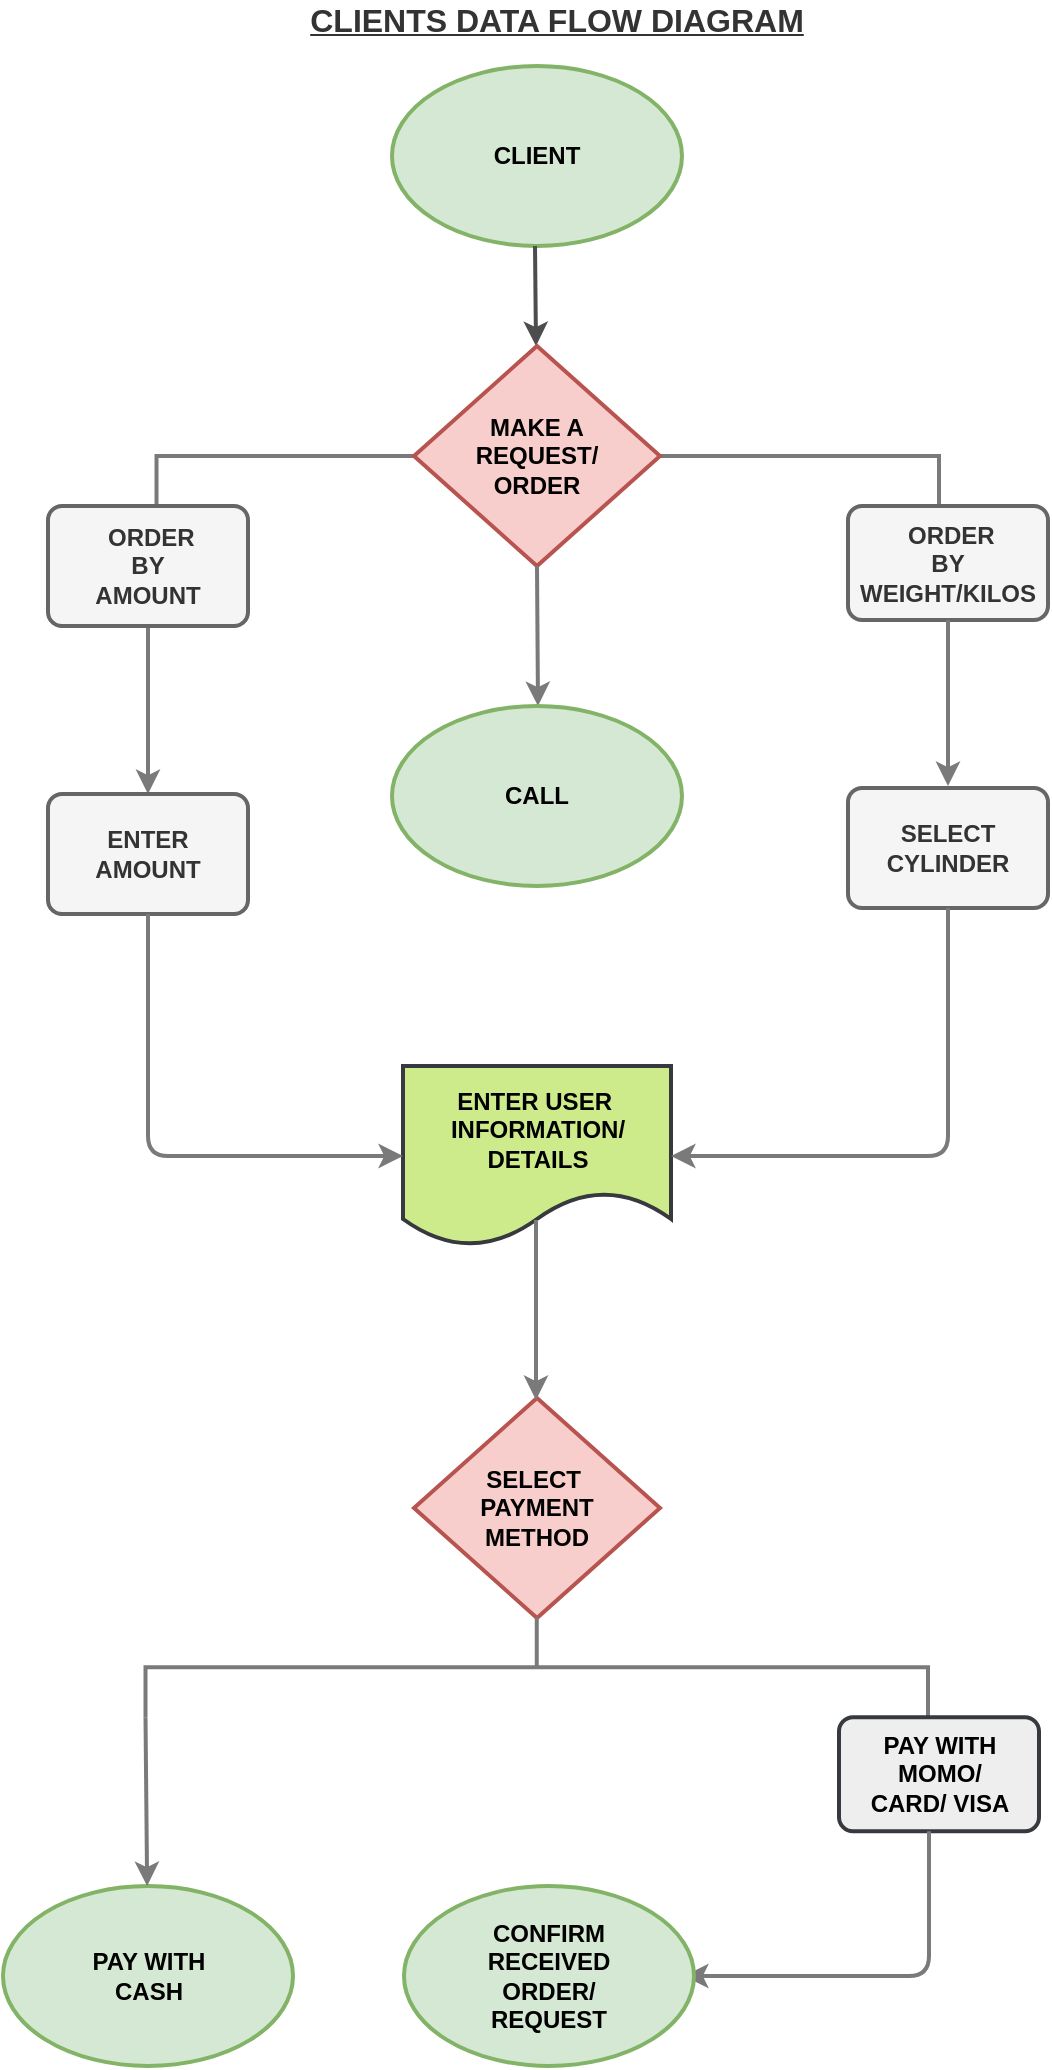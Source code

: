 <mxfile version="15.1.1" type="github" pages="3">
  <diagram id="xCoged-vUTL7jiI4qW3H" name="CLIENTS">
    <mxGraphModel dx="868" dy="1666" grid="1" gridSize="10" guides="1" tooltips="1" connect="1" arrows="1" fold="1" page="1" pageScale="1" pageWidth="850" pageHeight="1100" math="0" shadow="0">
      <root>
        <mxCell id="0" />
        <mxCell id="1" parent="0" />
        <mxCell id="f1c7EMjEffJ2syLSifQz-1" value="&lt;b&gt;CLIENT&lt;/b&gt;" style="strokeWidth=2;html=1;shape=mxgraph.flowchart.start_1;whiteSpace=wrap;strokeColor=#82b366;fillColor=#d5e8d4;" parent="1" vertex="1">
          <mxGeometry x="322" y="-1057" width="145" height="90" as="geometry" />
        </mxCell>
        <mxCell id="f1c7EMjEffJ2syLSifQz-2" value="" style="strokeWidth=2;html=1;shape=mxgraph.flowchart.annotation_2;align=left;labelPosition=right;pointerEvents=1;rotation=90;strokeColor=#7A7A7A;" parent="1" vertex="1">
          <mxGeometry x="374.88" y="-1057.62" width="50" height="391.25" as="geometry" />
        </mxCell>
        <mxCell id="f1c7EMjEffJ2syLSifQz-3" value="&lt;b&gt;&amp;nbsp;ORDER&lt;br&gt;BY&lt;br&gt;AMOUNT&lt;/b&gt;" style="rounded=1;whiteSpace=wrap;html=1;absoluteArcSize=1;arcSize=14;strokeWidth=2;strokeColor=#666666;fillColor=#f5f5f5;fontColor=#333333;" parent="1" vertex="1">
          <mxGeometry x="150" y="-837" width="100" height="60" as="geometry" />
        </mxCell>
        <mxCell id="f1c7EMjEffJ2syLSifQz-4" value="&lt;b&gt;&lt;span&gt;&amp;nbsp;ORDER&lt;/span&gt;&lt;br&gt;&lt;span&gt;BY&lt;/span&gt;&lt;br&gt;WEIGHT/KILOS&lt;/b&gt;" style="rounded=1;whiteSpace=wrap;html=1;absoluteArcSize=1;arcSize=14;strokeWidth=2;strokeColor=#666666;fillColor=#f5f5f5;fontColor=#333333;" parent="1" vertex="1">
          <mxGeometry x="550" y="-837" width="100" height="57" as="geometry" />
        </mxCell>
        <mxCell id="f1c7EMjEffJ2syLSifQz-9" value="" style="endArrow=classic;html=1;strokeColor=#4D4D4D;exitX=0.5;exitY=1;exitDx=0;exitDy=0;exitPerimeter=0;strokeWidth=2;" parent="1" edge="1">
          <mxGeometry width="50" height="50" relative="1" as="geometry">
            <mxPoint x="393.5" y="-967" as="sourcePoint" />
            <mxPoint x="394" y="-917" as="targetPoint" />
          </mxGeometry>
        </mxCell>
        <mxCell id="f1c7EMjEffJ2syLSifQz-10" value="&lt;b&gt;MAKE A &lt;br&gt;REQUEST/&lt;br&gt;ORDER&lt;br&gt;&lt;/b&gt;" style="rhombus;whiteSpace=wrap;html=1;strokeColor=#b85450;strokeWidth=2;fillColor=#f8cecc;" parent="1" vertex="1">
          <mxGeometry x="333" y="-917" width="123" height="110" as="geometry" />
        </mxCell>
        <mxCell id="f1c7EMjEffJ2syLSifQz-11" value="" style="endArrow=classic;html=1;exitX=0.5;exitY=1;exitDx=0;exitDy=0;strokeWidth=2;strokeColor=#7A7A7A;" parent="1" source="f1c7EMjEffJ2syLSifQz-10" edge="1">
          <mxGeometry width="50" height="50" relative="1" as="geometry">
            <mxPoint x="320" y="-727" as="sourcePoint" />
            <mxPoint x="395" y="-737" as="targetPoint" />
          </mxGeometry>
        </mxCell>
        <mxCell id="f1c7EMjEffJ2syLSifQz-12" value="&lt;b&gt;CALL&lt;/b&gt;" style="strokeWidth=2;html=1;shape=mxgraph.flowchart.start_1;whiteSpace=wrap;strokeColor=#82b366;fillColor=#d5e8d4;" parent="1" vertex="1">
          <mxGeometry x="322" y="-737" width="145" height="90" as="geometry" />
        </mxCell>
        <mxCell id="f1c7EMjEffJ2syLSifQz-13" value="" style="endArrow=classic;html=1;exitX=0.5;exitY=1;exitDx=0;exitDy=0;strokeWidth=2;strokeColor=#7A7A7A;" parent="1" source="f1c7EMjEffJ2syLSifQz-4" edge="1">
          <mxGeometry width="50" height="50" relative="1" as="geometry">
            <mxPoint x="560" y="-617" as="sourcePoint" />
            <mxPoint x="600" y="-697" as="targetPoint" />
          </mxGeometry>
        </mxCell>
        <mxCell id="f1c7EMjEffJ2syLSifQz-14" value="" style="endArrow=classic;html=1;exitX=0.5;exitY=1;exitDx=0;exitDy=0;strokeWidth=2;strokeColor=#7A7A7A;" parent="1" edge="1">
          <mxGeometry width="50" height="50" relative="1" as="geometry">
            <mxPoint x="200" y="-776" as="sourcePoint" />
            <mxPoint x="200" y="-693" as="targetPoint" />
          </mxGeometry>
        </mxCell>
        <mxCell id="f1c7EMjEffJ2syLSifQz-15" value="&lt;b&gt;ENTER &lt;br&gt;AMOUNT&lt;/b&gt;" style="rounded=1;whiteSpace=wrap;html=1;absoluteArcSize=1;arcSize=14;strokeWidth=2;strokeColor=#666666;fillColor=#f5f5f5;fontColor=#333333;" parent="1" vertex="1">
          <mxGeometry x="150" y="-693" width="100" height="60" as="geometry" />
        </mxCell>
        <mxCell id="f1c7EMjEffJ2syLSifQz-16" value="&lt;b&gt;SELECT&lt;br&gt;CYLINDER&lt;/b&gt;" style="rounded=1;whiteSpace=wrap;html=1;absoluteArcSize=1;arcSize=14;strokeWidth=2;strokeColor=#666666;fillColor=#f5f5f5;fontColor=#333333;" parent="1" vertex="1">
          <mxGeometry x="550" y="-696" width="100" height="60" as="geometry" />
        </mxCell>
        <mxCell id="f1c7EMjEffJ2syLSifQz-17" value="&lt;b&gt;ENTER USER&amp;nbsp;&lt;br&gt;INFORMATION/&lt;br&gt;DETAILS&lt;/b&gt;" style="shape=document;whiteSpace=wrap;html=1;boundedLbl=1;strokeColor=#36393d;strokeWidth=2;fillColor=#cdeb8b;" parent="1" vertex="1">
          <mxGeometry x="327.5" y="-557" width="134" height="90" as="geometry" />
        </mxCell>
        <mxCell id="f1c7EMjEffJ2syLSifQz-19" value="" style="endArrow=classic;html=1;edgeStyle=orthogonalEdgeStyle;exitX=0.5;exitY=1;exitDx=0;exitDy=0;entryX=1;entryY=0.5;entryDx=0;entryDy=0;strokeWidth=2;strokeColor=#7A7A7A;" parent="1" source="f1c7EMjEffJ2syLSifQz-16" target="f1c7EMjEffJ2syLSifQz-17" edge="1">
          <mxGeometry width="50" height="50" relative="1" as="geometry">
            <mxPoint x="550" y="-517" as="sourcePoint" />
            <mxPoint x="490" y="-517" as="targetPoint" />
            <Array as="points">
              <mxPoint x="600" y="-512" />
            </Array>
          </mxGeometry>
        </mxCell>
        <mxCell id="f1c7EMjEffJ2syLSifQz-20" value="" style="endArrow=classic;html=1;edgeStyle=orthogonalEdgeStyle;exitX=0.5;exitY=1;exitDx=0;exitDy=0;entryX=0;entryY=0.5;entryDx=0;entryDy=0;strokeWidth=2;strokeColor=#7A7A7A;" parent="1" source="f1c7EMjEffJ2syLSifQz-15" target="f1c7EMjEffJ2syLSifQz-17" edge="1">
          <mxGeometry width="50" height="50" relative="1" as="geometry">
            <mxPoint x="208.5" y="-597" as="sourcePoint" />
            <mxPoint x="70" y="-473" as="targetPoint" />
            <Array as="points">
              <mxPoint x="200" y="-512" />
            </Array>
          </mxGeometry>
        </mxCell>
        <mxCell id="f1c7EMjEffJ2syLSifQz-21" value="&lt;b&gt;SELECT&amp;nbsp;&lt;br&gt;PAYMENT&lt;br&gt;METHOD&lt;br&gt;&lt;/b&gt;" style="rhombus;whiteSpace=wrap;html=1;strokeColor=#b85450;strokeWidth=2;fillColor=#f8cecc;" parent="1" vertex="1">
          <mxGeometry x="333" y="-391" width="123" height="110" as="geometry" />
        </mxCell>
        <mxCell id="f1c7EMjEffJ2syLSifQz-22" value="" style="endArrow=classic;html=1;entryX=0.5;entryY=0;entryDx=0;entryDy=0;exitX=0.5;exitY=1;exitDx=0;exitDy=0;exitPerimeter=0;strokeWidth=2;strokeColor=#7A7A7A;" parent="1" edge="1">
          <mxGeometry width="50" height="50" relative="1" as="geometry">
            <mxPoint x="394" y="-480" as="sourcePoint" />
            <mxPoint x="394" y="-390" as="targetPoint" />
          </mxGeometry>
        </mxCell>
        <mxCell id="f1c7EMjEffJ2syLSifQz-24" value="" style="strokeWidth=2;html=1;shape=mxgraph.flowchart.annotation_2;align=left;labelPosition=right;pointerEvents=1;rotation=90;strokeColor=#7A7A7A;" parent="1" vertex="1">
          <mxGeometry x="369.38" y="-452" width="50" height="391.25" as="geometry" />
        </mxCell>
        <mxCell id="f1c7EMjEffJ2syLSifQz-26" value="&lt;span&gt;&lt;b&gt;PAY WITH MOMO/&lt;br&gt;CARD/ VISA&lt;/b&gt;&lt;/span&gt;" style="rounded=1;whiteSpace=wrap;html=1;absoluteArcSize=1;arcSize=14;strokeWidth=2;strokeColor=#36393d;fillColor=#eeeeee;" parent="1" vertex="1">
          <mxGeometry x="545.5" y="-231.38" width="100" height="57" as="geometry" />
        </mxCell>
        <mxCell id="f1c7EMjEffJ2syLSifQz-27" value="" style="endArrow=classic;html=1;exitX=0.5;exitY=1;exitDx=0;exitDy=0;edgeStyle=orthogonalEdgeStyle;entryX=1;entryY=0.5;entryDx=0;entryDy=0;entryPerimeter=0;strokeWidth=2;strokeColor=#7A7A7A;" parent="1" edge="1">
          <mxGeometry width="50" height="50" relative="1" as="geometry">
            <mxPoint x="590.5" y="-174.38" as="sourcePoint" />
            <mxPoint x="468" y="-102" as="targetPoint" />
            <Array as="points">
              <mxPoint x="591" y="-102" />
            </Array>
          </mxGeometry>
        </mxCell>
        <mxCell id="f1c7EMjEffJ2syLSifQz-33" value="&lt;b&gt;CONFIRM&lt;br&gt;RECEIVED&lt;br&gt;ORDER/&lt;br&gt;REQUEST&lt;/b&gt;" style="strokeWidth=2;html=1;shape=mxgraph.flowchart.start_1;whiteSpace=wrap;strokeColor=#82b366;fillColor=#d5e8d4;" parent="1" vertex="1">
          <mxGeometry x="328" y="-147" width="145" height="90" as="geometry" />
        </mxCell>
        <mxCell id="f1c7EMjEffJ2syLSifQz-37" value="&lt;b&gt;PAY WITH&lt;br&gt;CASH&lt;/b&gt;" style="strokeWidth=2;html=1;shape=mxgraph.flowchart.start_1;whiteSpace=wrap;strokeColor=#82b366;fillColor=#d5e8d4;" parent="1" vertex="1">
          <mxGeometry x="127.5" y="-147" width="145" height="90" as="geometry" />
        </mxCell>
        <mxCell id="f1c7EMjEffJ2syLSifQz-40" value="" style="endArrow=classic;html=1;strokeColor=#7A7A7A;strokeWidth=2;exitX=1;exitY=1;exitDx=0;exitDy=0;exitPerimeter=0;" parent="1" source="f1c7EMjEffJ2syLSifQz-24" target="f1c7EMjEffJ2syLSifQz-37" edge="1">
          <mxGeometry width="50" height="50" relative="1" as="geometry">
            <mxPoint x="360" y="-177" as="sourcePoint" />
            <mxPoint x="410" y="-227" as="targetPoint" />
          </mxGeometry>
        </mxCell>
        <mxCell id="2Ig8QKGMpKtwA3Fc_JJ3-1" value="&lt;font style=&quot;font-size: 16px&quot; color=&quot;#333333&quot;&gt;&lt;b&gt;&lt;u&gt;CLIENTS DATA FLOW DIAGRAM&lt;/u&gt;&lt;/b&gt;&lt;/font&gt;" style="text;html=1;strokeColor=none;fillColor=none;align=center;verticalAlign=middle;whiteSpace=wrap;rounded=0;" parent="1" vertex="1">
          <mxGeometry x="272.5" y="-1090" width="263.25" height="20" as="geometry" />
        </mxCell>
      </root>
    </mxGraphModel>
  </diagram>
  <diagram id="bdWVIDOe9BfW4aaq4F7V" name="LOGISTICS">
    <mxGraphModel dx="868" dy="1666" grid="1" gridSize="10" guides="1" tooltips="1" connect="1" arrows="1" fold="1" page="1" pageScale="1" pageWidth="850" pageHeight="1100" math="0" shadow="0">
      <root>
        <mxCell id="ABs1m1EYm6QhikZXdG5O-0" />
        <mxCell id="ABs1m1EYm6QhikZXdG5O-1" parent="ABs1m1EYm6QhikZXdG5O-0" />
        <mxCell id="2gCfPx3A2Bh5wN1fhKjH-0" value="&lt;b&gt;LOGISTICS&lt;/b&gt;" style="strokeWidth=2;html=1;shape=mxgraph.flowchart.start_1;whiteSpace=wrap;strokeColor=#82b366;fillColor=#d5e8d4;" parent="ABs1m1EYm6QhikZXdG5O-1" vertex="1">
          <mxGeometry x="322" y="-1000" width="145" height="90" as="geometry" />
        </mxCell>
        <mxCell id="FU6nL22bVkH6uYNdW4D_-0" value="" style="endArrow=classic;html=1;exitX=0.5;exitY=1;exitDx=0;exitDy=0;strokeWidth=2;strokeColor=#7A7A7A;" parent="ABs1m1EYm6QhikZXdG5O-1" edge="1">
          <mxGeometry width="50" height="50" relative="1" as="geometry">
            <mxPoint x="394" y="-910" as="sourcePoint" />
            <mxPoint x="394.5" y="-840.0" as="targetPoint" />
          </mxGeometry>
        </mxCell>
        <mxCell id="oSIKQgyCPRjBVZtWbgUz-2" style="edgeStyle=orthogonalEdgeStyle;rounded=0;orthogonalLoop=1;jettySize=auto;html=1;exitX=1;exitY=1;exitDx=0;exitDy=0;exitPerimeter=0;strokeColor=#7A7A7A;strokeWidth=2;" parent="ABs1m1EYm6QhikZXdG5O-1" source="oSIKQgyCPRjBVZtWbgUz-0" edge="1">
          <mxGeometry relative="1" as="geometry">
            <mxPoint x="204" y="-670" as="targetPoint" />
          </mxGeometry>
        </mxCell>
        <mxCell id="oSIKQgyCPRjBVZtWbgUz-3" style="edgeStyle=orthogonalEdgeStyle;rounded=0;orthogonalLoop=1;jettySize=auto;html=1;exitX=1;exitY=0;exitDx=0;exitDy=0;exitPerimeter=0;strokeColor=#7A7A7A;strokeWidth=2;" parent="ABs1m1EYm6QhikZXdG5O-1" source="oSIKQgyCPRjBVZtWbgUz-0" edge="1">
          <mxGeometry relative="1" as="geometry">
            <mxPoint x="596" y="-670" as="targetPoint" />
          </mxGeometry>
        </mxCell>
        <mxCell id="oSIKQgyCPRjBVZtWbgUz-0" value="" style="strokeWidth=2;html=1;shape=mxgraph.flowchart.annotation_2;align=left;labelPosition=right;pointerEvents=1;rotation=90;strokeColor=#7A7A7A;" parent="ABs1m1EYm6QhikZXdG5O-1" vertex="1">
          <mxGeometry x="374.88" y="-982.62" width="50" height="391.25" as="geometry" />
        </mxCell>
        <mxCell id="oSIKQgyCPRjBVZtWbgUz-1" value="&lt;span style=&quot;color: rgb(51 , 51 , 51)&quot;&gt;&lt;b&gt;RECIEVES&amp;nbsp;&lt;br&gt;ORDER&lt;br&gt;NOTIFICATION/&lt;br&gt;SMS&lt;/b&gt;&lt;/span&gt;&lt;b&gt;&lt;br&gt;&lt;/b&gt;" style="rhombus;whiteSpace=wrap;html=1;strokeColor=#b85450;strokeWidth=2;fillColor=#f8cecc;" parent="ABs1m1EYm6QhikZXdG5O-1" vertex="1">
          <mxGeometry x="333" y="-842" width="123" height="110" as="geometry" />
        </mxCell>
        <mxCell id="oSIKQgyCPRjBVZtWbgUz-4" value="&lt;b&gt;REJECT ORDER&lt;/b&gt;" style="strokeWidth=2;html=1;shape=mxgraph.flowchart.start_1;whiteSpace=wrap;strokeColor=#82b366;fillColor=#d5e8d4;" parent="ABs1m1EYm6QhikZXdG5O-1" vertex="1">
          <mxGeometry x="132" y="-670" width="145" height="90" as="geometry" />
        </mxCell>
        <mxCell id="TJus-CSax4opOKTv6zT9-0" value="&lt;b&gt;ACCEPT&lt;br&gt;ORDER&lt;/b&gt;" style="rounded=1;whiteSpace=wrap;html=1;absoluteArcSize=1;arcSize=14;strokeWidth=2;strokeColor=#666666;fillColor=#f5f5f5;fontColor=#333333;" parent="ABs1m1EYm6QhikZXdG5O-1" vertex="1">
          <mxGeometry x="529" y="-670" width="130" height="80" as="geometry" />
        </mxCell>
        <mxCell id="TJus-CSax4opOKTv6zT9-1" value="&lt;b&gt;CONTACT&amp;nbsp;&lt;br&gt;&amp;nbsp;CLIENT&lt;/b&gt;" style="rounded=1;whiteSpace=wrap;html=1;absoluteArcSize=1;arcSize=14;strokeWidth=2;strokeColor=#666666;fillColor=#f5f5f5;fontColor=#333333;" parent="ABs1m1EYm6QhikZXdG5O-1" vertex="1">
          <mxGeometry x="329.5" y="-520" width="130" height="80" as="geometry" />
        </mxCell>
        <mxCell id="TJus-CSax4opOKTv6zT9-4" value="" style="endArrow=classic;html=1;strokeColor=#7A7A7A;strokeWidth=2;exitX=0.5;exitY=1;exitDx=0;exitDy=0;edgeStyle=orthogonalEdgeStyle;" parent="ABs1m1EYm6QhikZXdG5O-1" source="TJus-CSax4opOKTv6zT9-0" edge="1">
          <mxGeometry width="50" height="50" relative="1" as="geometry">
            <mxPoint x="610" y="-410" as="sourcePoint" />
            <mxPoint x="460" y="-480" as="targetPoint" />
            <Array as="points">
              <mxPoint x="594" y="-480" />
            </Array>
          </mxGeometry>
        </mxCell>
        <mxCell id="TJus-CSax4opOKTv6zT9-5" value="&lt;b style=&quot;font-size: 11px&quot;&gt;ENTER CONFIRMATION&lt;br&gt;CODE FROM CLIENT&lt;br&gt;&lt;/b&gt;" style="strokeWidth=2;html=1;shape=mxgraph.flowchart.start_1;whiteSpace=wrap;strokeColor=#82b366;fillColor=#d5e8d4;" parent="ABs1m1EYm6QhikZXdG5O-1" vertex="1">
          <mxGeometry x="321.38" y="-330" width="145" height="90" as="geometry" />
        </mxCell>
        <mxCell id="TJus-CSax4opOKTv6zT9-6" value="" style="endArrow=classic;html=1;strokeColor=#7A7A7A;strokeWidth=2;exitX=0.5;exitY=1;exitDx=0;exitDy=0;" parent="ABs1m1EYm6QhikZXdG5O-1" source="TJus-CSax4opOKTv6zT9-1" edge="1">
          <mxGeometry width="50" height="50" relative="1" as="geometry">
            <mxPoint x="380" y="-390" as="sourcePoint" />
            <mxPoint x="395" y="-330" as="targetPoint" />
          </mxGeometry>
        </mxCell>
        <mxCell id="HYBgTW9d43bfIjxh9Rbh-0" value="&lt;font style=&quot;font-size: 16px&quot; color=&quot;#333333&quot;&gt;&lt;b&gt;&lt;u&gt;LOGISTICS DATA FLOW DIAGRAM&lt;/u&gt;&lt;/b&gt;&lt;/font&gt;" style="text;html=1;strokeColor=none;fillColor=none;align=center;verticalAlign=middle;whiteSpace=wrap;rounded=0;" parent="ABs1m1EYm6QhikZXdG5O-1" vertex="1">
          <mxGeometry x="270" y="-1070" width="297.5" height="20" as="geometry" />
        </mxCell>
      </root>
    </mxGraphModel>
  </diagram>
  <diagram id="gAfhssa2bBgk2g1737DW" name="CLIENT ACTIVITIES">
    <mxGraphModel dx="868" dy="566" grid="1" gridSize="10" guides="1" tooltips="1" connect="1" arrows="1" fold="1" page="1" pageScale="1" pageWidth="850" pageHeight="1100" math="0" shadow="0">
      <root>
        <mxCell id="ImiDWEV1RBWRF3tLqK3F-0" />
        <mxCell id="ImiDWEV1RBWRF3tLqK3F-1" parent="ImiDWEV1RBWRF3tLqK3F-0" />
        <mxCell id="TpmGB258l4LFkKSZ8u4g-24" value="&lt;font face=&quot;Noto Sans JP&quot; data-font-src=&quot;https://fonts.googleapis.com/css?family=Noto+Sans+JP&quot; size=&quot;1&quot; color=&quot;#333333&quot;&gt;&lt;b style=&quot;font-size: 40px&quot;&gt;CLIENT ACTIVITIES&lt;/b&gt;&lt;/font&gt;" style="text;html=1;strokeColor=none;fillColor=none;align=center;verticalAlign=middle;whiteSpace=wrap;rounded=0;" vertex="1" parent="ImiDWEV1RBWRF3tLqK3F-1">
          <mxGeometry x="220" y="50" width="410" height="20" as="geometry" />
        </mxCell>
        <mxCell id="QpTfnGuIbm-HD66FiTXi-0" value="&lt;b style=&quot;color: rgb(51 , 51 , 51)&quot;&gt;&lt;font face=&quot;Noto Sans JP&quot; data-font-src=&quot;https://fonts.googleapis.com/css?family=Noto+Sans+JP&quot;&gt;&amp;nbsp;ORDER BY AMOUNT&lt;/font&gt;&lt;/b&gt;" style="rounded=1;whiteSpace=wrap;html=1;fillColor=#d5e8d4;strokeColor=#82b366;" vertex="1" parent="ImiDWEV1RBWRF3tLqK3F-1">
          <mxGeometry x="10" y="250" width="240" height="30" as="geometry" />
        </mxCell>
        <mxCell id="QpTfnGuIbm-HD66FiTXi-1" value="&lt;b style=&quot;font-size: 14px&quot;&gt;&lt;font face=&quot;Noto Sans JP&quot; data-font-src=&quot;https://fonts.googleapis.com/css?family=Noto+Sans+JP&quot; style=&quot;font-size: 14px&quot;&gt;MAKE A&lt;br&gt;REQUEST/&lt;br&gt;ORDER&lt;/font&gt;&lt;/b&gt;" style="rounded=1;whiteSpace=wrap;html=1;fillColor=#f8cecc;strokeColor=#b85450;strokeWidth=2;" vertex="1" parent="ImiDWEV1RBWRF3tLqK3F-1">
          <mxGeometry x="365" y="120" width="120" height="60" as="geometry" />
        </mxCell>
        <mxCell id="dBkUSL_VyQRKFRA89nsS-0" value="&lt;b style=&quot;color: rgb(51 , 51 , 51)&quot;&gt;&lt;font face=&quot;Noto Sans JP&quot; data-font-src=&quot;https://fonts.googleapis.com/css?family=Noto+Sans+JP&quot;&gt;&amp;nbsp;ORDER BY WEIGHT/KILOS&lt;/font&gt;&lt;/b&gt;" style="rounded=1;whiteSpace=wrap;html=1;fillColor=#d5e8d4;strokeColor=#82b366;" vertex="1" parent="ImiDWEV1RBWRF3tLqK3F-1">
          <mxGeometry x="590" y="250" width="240" height="30" as="geometry" />
        </mxCell>
        <mxCell id="CSoMkhfdzXRq7KbevPuB-0" value="" style="rounded=0;whiteSpace=wrap;html=1;fillColor=#f5f5f5;strokeColor=#666666;fontColor=#333333;strokeWidth=2;" vertex="1" parent="ImiDWEV1RBWRF3tLqK3F-1">
          <mxGeometry x="10" y="280" width="240" height="160" as="geometry" />
        </mxCell>
        <mxCell id="CSoMkhfdzXRq7KbevPuB-1" value="" style="rounded=0;whiteSpace=wrap;html=1;fillColor=#f5f5f5;strokeColor=#666666;fontColor=#333333;strokeWidth=2;" vertex="1" parent="ImiDWEV1RBWRF3tLqK3F-1">
          <mxGeometry x="591" y="280" width="240" height="160" as="geometry" />
        </mxCell>
        <mxCell id="wXW4mKQi-RhNukhx_Re3-0" value="&lt;font color=&quot;#333333&quot; face=&quot;Noto Sans JP&quot;&gt;&lt;b&gt;CALL&lt;/b&gt;&lt;/font&gt;" style="rounded=1;whiteSpace=wrap;html=1;fillColor=#d5e8d4;strokeColor=#82b366;" vertex="1" parent="ImiDWEV1RBWRF3tLqK3F-1">
          <mxGeometry x="300" y="250" width="240" height="30" as="geometry" />
        </mxCell>
        <mxCell id="wXW4mKQi-RhNukhx_Re3-1" value="" style="rounded=0;whiteSpace=wrap;html=1;fillColor=#f5f5f5;strokeColor=#666666;fontColor=#333333;strokeWidth=2;" vertex="1" parent="ImiDWEV1RBWRF3tLqK3F-1">
          <mxGeometry x="300" y="280" width="240" height="160" as="geometry" />
        </mxCell>
        <mxCell id="9H_KBR2Q4KH5gaTL-kUx-0" value="&lt;b style=&quot;color: rgb(51 , 51 , 51)&quot;&gt;&lt;font face=&quot;Noto Sans JP&quot; data-font-src=&quot;https://fonts.googleapis.com/css?family=Noto+Sans+JP&quot;&gt;&amp;nbsp;ENTER AMOUNT&lt;/font&gt;&lt;/b&gt;" style="rounded=1;whiteSpace=wrap;html=1;fillColor=#d5e8d4;strokeColor=#82b366;" vertex="1" parent="ImiDWEV1RBWRF3tLqK3F-1">
          <mxGeometry x="10" y="480" width="240" height="30" as="geometry" />
        </mxCell>
        <mxCell id="9H_KBR2Q4KH5gaTL-kUx-1" value="" style="rounded=0;whiteSpace=wrap;html=1;fillColor=#f5f5f5;strokeColor=#666666;fontColor=#333333;strokeWidth=2;" vertex="1" parent="ImiDWEV1RBWRF3tLqK3F-1">
          <mxGeometry x="10" y="510" width="240" height="160" as="geometry" />
        </mxCell>
        <mxCell id="9H_KBR2Q4KH5gaTL-kUx-2" value="&lt;b style=&quot;color: rgb(51 , 51 , 51)&quot;&gt;&lt;font face=&quot;Noto Sans JP&quot; data-font-src=&quot;https://fonts.googleapis.com/css?family=Noto+Sans+JP&quot;&gt;SELECT CYLINDER TYPE&lt;/font&gt;&lt;/b&gt;" style="rounded=1;whiteSpace=wrap;html=1;fillColor=#d5e8d4;strokeColor=#82b366;" vertex="1" parent="ImiDWEV1RBWRF3tLqK3F-1">
          <mxGeometry x="590" y="480" width="240" height="30" as="geometry" />
        </mxCell>
        <mxCell id="9H_KBR2Q4KH5gaTL-kUx-3" value="" style="rounded=0;whiteSpace=wrap;html=1;fillColor=#f5f5f5;strokeColor=#666666;fontColor=#333333;strokeWidth=2;" vertex="1" parent="ImiDWEV1RBWRF3tLqK3F-1">
          <mxGeometry x="590" y="510" width="240" height="160" as="geometry" />
        </mxCell>
        <mxCell id="b45sbQyG6--mSwMqnRkV-1" value="" style="shape=document;whiteSpace=wrap;html=1;boundedLbl=1;strokeWidth=2;fillColor=#cdeb8b;strokeColor=#7A7A7A;" vertex="1" parent="ImiDWEV1RBWRF3tLqK3F-1">
          <mxGeometry x="300" y="760" width="240" height="200" as="geometry" />
        </mxCell>
        <mxCell id="b45sbQyG6--mSwMqnRkV-2" value="&lt;b&gt;&lt;font face=&quot;Noto Sans JP&quot; data-font-src=&quot;https://fonts.googleapis.com/css?family=Noto+Sans+JP&quot;&gt;ENTER USER&amp;nbsp; INFORMATION/ DETAILS&lt;/font&gt;&lt;/b&gt;" style="rounded=1;whiteSpace=wrap;html=1;fillColor=#d5e8d4;strokeColor=#82b366;" vertex="1" parent="ImiDWEV1RBWRF3tLqK3F-1">
          <mxGeometry x="299" y="730" width="240" height="30" as="geometry" />
        </mxCell>
      </root>
    </mxGraphModel>
  </diagram>
</mxfile>
